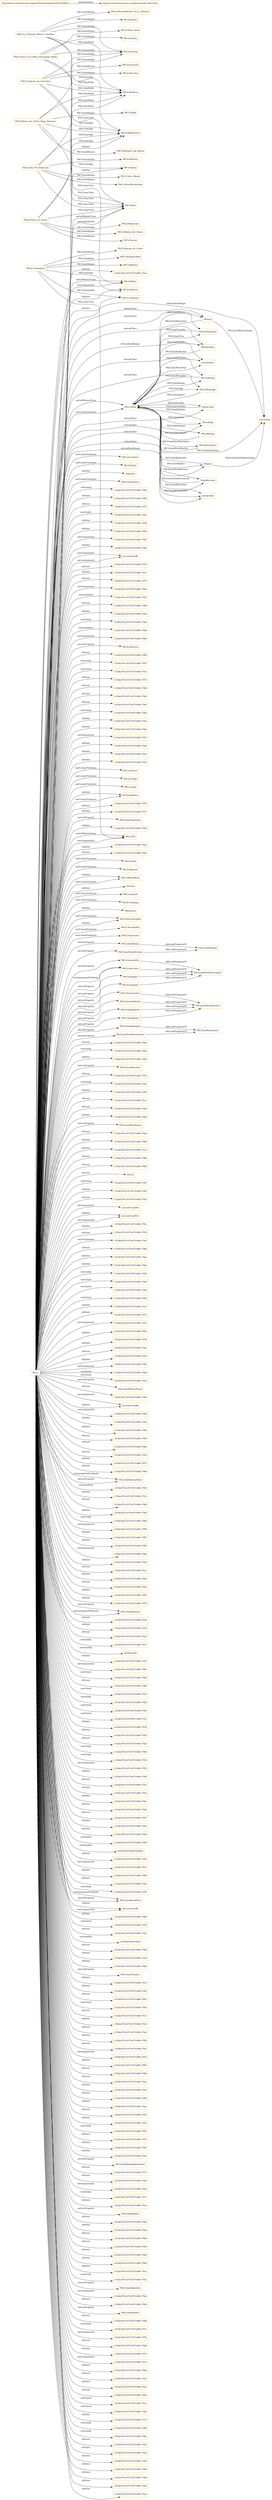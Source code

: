 digraph ar2dtool_diagram { 
rankdir=LR;
size="1501"
node [shape = rectangle, color="orange"]; "PAC2:White" "PAC2:Wine" "PAC2:Excellent" "PAC2:Static" ":Delicate" "PAC2:Expensive" "PAC2:Aging" "PAC2:Classic" ":WineDescriptor" "PAC2:Cheap" ":Region" "PAC2:WinePrice" ":WineAcidity" "PAC2:Good" "PAC2:RedWine" "PAC2:Reserve" "PAC2:Viral" "PAC2:Rating" "PAC2:Regular" ":Winery" "PAC2:WineAge" "PAC2:WhiteWine" ":WineColor" "PAC2:Unknown" "PAC2:BigReserve" ":WineBody" ":Strong" ":WineRating" "PAC2:Superb" "PAC2:Red" "PAC2:Trending" ":Moderate" "PAC2:NotClassified" "PAC2:NotSpecified" ":NumReviews" "PAC2:Acceptable" "PAC2:VeryGood" "PAC2:NA" ; /*classes style*/
	"PAC2:Treixadura" -> "PAC2:Ribeiro" [ label = "PAC2:hasRegion" ];
	"PAC2:Treixadura" -> "PAC2:NA" [ label = "PAC2:hasColor" ];
	"PAC2:Treixadura" -> "PAC2:Reserve" [ label = "PAC2:hasAge" ];
	"PAC2:Treixadura" -> "PAC2:Ramon_do_Casar" [ label = "PAC2:hasWinery" ];
	"PAC2:Treixadura" -> "PAC2:NotSpecified" [ label = "PAC2:hasBody" ];
	"PAC2:Treixadura" -> "PAC2:Unknown" [ label = "PAC2:hasAcidity" ];
	"PAC2:hasNumReviews" -> "PAC2:hasRatings" [ label = "rdfs:subPropertyOf" ];
	"PAC2:hasBody" -> "PAC2:hasWineDescriptor" [ label = "rdfs:subPropertyOf" ];
	"PAC2:hasAgeInv" -> "PAC2:hasWineDescInv" [ label = "rdfs:subPropertyOf" ];
	"PAC2:Finca_El_Canto" -> "PAC2:Red" [ label = "PAC2:hasColor" ];
	"PAC2:Finca_El_Canto" -> "PAC2:Tarsus" [ label = "PAC2:hasWinery" ];
	"PAC2:Finca_El_Canto" -> "PAC2:BigReserve" [ label = "PAC2:hasAge" ];
	"PAC2:Finca_El_Canto" -> "PAC2:Medium" [ label = "PAC2:hasBody" ];
	"PAC2:Finca_El_Canto" -> "PAC2:Moderate" [ label = "PAC2:hasAcidity" ];
	"PAC2:Finca_El_Canto" -> "PAC2:Ribera_del_Duero" [ label = "PAC2:hasRegion" ];
	"PAC2:La_Faraona_Bierzo_Corullon" -> "PAC2:Bierzo" [ label = "PAC2:hasRegion" ];
	"PAC2:La_Faraona_Bierzo_Corullon" -> "PAC2:BigReserve" [ label = "PAC2:hasAge" ];
	"PAC2:La_Faraona_Bierzo_Corullon" -> "PAC2:Descendientes_de_J._Palacios" [ label = "PAC2:hasWinery" ];
	"PAC2:La_Faraona_Bierzo_Corullon" -> "PAC2:Medium" [ label = "PAC2:hasBody" ];
	"PAC2:La_Faraona_Bierzo_Corullon" -> "PAC2:Red" [ label = "PAC2:hasColor" ];
	"PAC2:La_Faraona_Bierzo_Corullon" -> "PAC2:Strong" [ label = "PAC2:hasAcidity" ];
	"PAC2:hasNumReviewsInv" -> "PAC2:hasRatingsInv" [ label = "rdfs:subPropertyOf" ];
	"PAC2:hasAcidity" -> "PAC2:hasWineDescriptor" [ label = "rdfs:subPropertyOf" ];
	"PAC2:hasColorInv" -> "PAC2:hasWineDescInv" [ label = "rdfs:subPropertyOf" ];
	"PAC2:hasRatingInv" -> "PAC2:hasRatingsInv" [ label = "rdfs:subPropertyOf" ];
	"PAC2:hasColor" -> "PAC2:hasWineDescriptor" [ label = "rdfs:subPropertyOf" ];
	"http://www.semanticweb.org/mirifran/ontologies/2023/3/PAC2" -> "https://creativecommons.org/licenses/by-nd/3.0/es/" [ label = "terms:license" ];
	"PAC2:hasRating" -> "PAC2:hasRatings" [ label = "rdfs:subPropertyOf" ];
	"NULL" -> "-333bc676:187c937c948:-7f0d" [ label = "rdf:rest" ];
	"NULL" -> "PAC2:hasNumReviews" [ label = "owl:onProperty" ];
	"NULL" -> "-333bc676:187c937c948:-7fa6" [ label = "swrl:body" ];
	"NULL" -> "-333bc676:187c937c948:-7fb0" [ label = "rdf:first" ];
	"NULL" -> "PAC2:hasWineYear" [ label = "owl:onProperty" ];
	"NULL" -> "-333bc676:187c937c948:-7f7a" [ label = "rdf:rest" ];
	"NULL" -> "-333bc676:187c937c948:-7f5c" [ label = "swrl:body" ];
	"NULL" -> "-333bc676:187c937c948:-7f59" [ label = "rdf:first" ];
	"NULL" -> "-333bc676:187c937c948:-7fc1" [ label = "rdf:rest" ];
	"NULL" -> "-333bc676:187c937c948:-7f40" [ label = "rdf:rest" ];
	"NULL" -> "-333bc676:187c937c948:-7fb5" [ label = "rdf:first" ];
	"NULL" -> "PAC2:hasWineName" [ label = "owl:onProperty" ];
	"NULL" -> "-333bc676:187c937c948:-7fa0" [ label = "rdf:rest" ];
	"NULL" -> "-333bc676:187c937c948:-7f80" [ label = "rdf:first" ];
	"NULL" -> "PAC2:NotClassified" [ label = "rdf:first" ];
	"NULL" -> "PAC2:hasRating" [ label = "owl:onProperty" ];
	"NULL" -> "-333bc676:187c937c948:-7f13" [ label = "rdf:first" ];
	"NULL" -> "-333bc676:187c937c948:-7f86" [ label = "rdf:rest" ];
	"NULL" -> "-333bc676:187c937c948:-7f65" [ label = "rdf:rest" ];
	"NULL" -> ":WineAcidity" [ label = "owl:onClass" ];
	"NULL" -> "PAC2:Superb" [ label = "swrl:classPredicate" ];
	"NULL" -> "rdf:nil" [ label = "rdf:rest" ];
	"NULL" -> "-333bc676:187c937c948:-7f5f" [ label = "swrl:head" ];
	"NULL" -> "-333bc676:187c937c948:-7f6f" [ label = "rdf:first" ];
	"NULL" -> ":Winery" [ label = "owl:onClass" ];
	"NULL" -> "-333bc676:187c937c948:-7f23" [ label = "rdf:rest" ];
	"NULL" -> "urn:swrl:var#w" [ label = "swrl:argument1" ];
	"NULL" -> "urn:swrl:var#rv" [ label = "swrl:argument2" ];
	"NULL" -> "-333bc676:187c937c948:-7f0c" [ label = "rdf:first" ];
	"NULL" -> "-333bc676:187c937c948:-7f18" [ label = "rdf:rest" ];
	"NULL" -> ":WineBody" [ label = "owl:onClass" ];
	"NULL" -> "PAC2:Cheap" [ label = "swrl:classPredicate" ];
	"NULL" -> "PAC2:NA" [ label = "swrl:argument2" ];
	"NULL" -> "-333bc676:187c937c948:-7faf" [ label = "swrl:arguments" ];
	"NULL" -> "-333bc676:187c937c948:-7f8b" [ label = "rdf:first" ];
	"NULL" -> "-333bc676:187c937c948:-7faa" [ label = "rdf:first" ];
	"NULL" -> "-333bc676:187c937c948:-7f6b" [ label = "rdf:first" ];
	"NULL" -> "-333bc676:187c937c948:-7f30" [ label = "swrl:body" ];
	"NULL" -> "-333bc676:187c937c948:-7f45" [ label = "swrl:head" ];
	"NULL" -> "-333bc676:187c937c948:-7fa9" [ label = "swrl:head" ];
	"NULL" -> "-333bc676:187c937c948:-7f09" [ label = "swrl:head" ];
	"NULL" -> "PAC2:Rating" [ label = "owl:onClass" ];
	"NULL" -> "-333bc676:187c937c948:-7f1e" [ label = "rdf:first" ];
	"NULL" -> "-333bc676:187c937c948:-7f73" [ label = "rdf:first" ];
	"NULL" -> "PAC2:White" [ label = "owl:allValuesFrom" ];
	"NULL" -> "-333bc676:187c937c948:-7f21" [ label = "swrl:arguments" ];
	"NULL" -> "-333bc676:187c937c948:-7f26" [ label = "rdf:first" ];
	"NULL" -> "-333bc676:187c937c948:-7f78" [ label = "rdf:first" ];
	"NULL" -> "-333bc676:187c937c948:-7f8c" [ label = "rdf:rest" ];
	"NULL" -> "-333bc676:187c937c948:-7f10" [ label = "rdf:first" ];
	"NULL" -> "-333bc676:187c937c948:-7f0f" [ label = "swrl:arguments" ];
	"NULL" -> "-333bc676:187c937c948:-7fb4" [ label = "swrl:head" ];
	"NULL" -> "-333bc676:187c937c948:-7f14" [ label = "swrl:head" ];
	"NULL" -> "PAC2:hasWineryName" [ label = "owl:onProperty" ];
	"NULL" -> "-333bc676:187c937c948:-7f98" [ label = "rdf:rest" ];
	"NULL" -> "urn:swrl:var#p" [ label = "rdf:first" ];
	"NULL" -> "-333bc676:187c937c948:-7f99" [ label = "swrl:arguments" ];
	"NULL" -> "-333bc676:187c937c948:-7f22" [ label = "rdf:first" ];
	"NULL" -> "-333bc676:187c937c948:-7f94" [ label = "rdf:first" ];
	"NULL" -> "-333bc676:187c937c948:-7f56" [ label = "rdf:rest" ];
	"NULL" -> "xsd:double" [ label = "owl:onDataRange" ];
	"NULL" -> "PAC2:hasAge" [ label = "owl:onProperty" ];
	"NULL" -> "-333bc676:187c937c948:-7fb6" [ label = "rdf:rest" ];
	"NULL" -> "-333bc676:187c937c948:-7f35" [ label = "rdf:rest" ];
	"NULL" -> "-333bc676:187c937c948:-7f7e" [ label = "rdf:first" ];
	"NULL" -> "-333bc676:187c937c948:-7f69" [ label = "rdf:first" ];
	"NULL" -> "PAC2:hasRatingValue" [ label = "owl:onProperty" ];
	"NULL" -> "-333bc676:187c937c948:-7fdf" [ label = "owl:members" ];
	"NULL" -> "-333bc676:187c937c948:-7f1b" [ label = "rdf:first" ];
	"NULL" -> "-333bc676:187c937c948:-7f60" [ label = "rdf:rest" ];
	"NULL" -> "-333bc676:187c937c948:-7f9a" [ label = "rdf:first" ];
	"NULL" -> "-333bc676:187c937c948:-7f9b" [ label = "swrl:body" ];
	"NULL" -> "-333bc676:187c937c948:-7f58" [ label = "swrl:arguments" ];
	"NULL" -> "-333bc676:187c937c948:-7fb7" [ label = "rdf:first" ];
	"NULL" -> "-333bc676:187c937c948:-7f9f" [ label = "rdf:first" ];
	"NULL" -> "-333bc676:187c937c948:-7f8a" [ label = "swrl:arguments" ];
	"NULL" -> "-333bc676:187c937c948:-7f2d" [ label = "rdf:first" ];
	"NULL" -> "-333bc676:187c937c948:-7fcc" [ label = "rdf:rest" ];
	"NULL" -> "-333bc676:187c937c948:-7fbe" [ label = "rdf:first" ];
	"NULL" -> "urn:swrl:var#p" [ label = "swrl:argument2" ];
	"NULL" -> "-333bc676:187c937c948:-7fab" [ label = "rdf:rest" ];
	"NULL" -> "-333bc676:187c937c948:-7f87" [ label = "rdf:first" ];
	"NULL" -> "-333bc676:187c937c948:-7f7d" [ label = "rdf:rest" ];
	"NULL" -> "PAC2:hasReviews" [ label = "swrl:propertyPredicate" ];
	"NULL" -> "-333bc676:187c937c948:-7fc4" [ label = "rdf:rest" ];
	"NULL" -> "-333bc676:187c937c948:-7fc9" [ label = "rdf:first" ];
	"NULL" -> "PAC2:hasAcidity" [ label = "owl:onProperty" ];
	"NULL" -> "-333bc676:187c937c948:-7fa3" [ label = "rdf:rest" ];
	"NULL" -> "-333bc676:187c937c948:-7fc7" [ label = "swrl:body" ];
	"NULL" -> "PAC2:VeryGood" [ label = "swrl:classPredicate" ];
	"NULL" -> "swrlb:equal" [ label = "swrl:builtin" ];
	"NULL" -> "-333bc676:187c937c948:-7f41" [ label = "rdf:first" ];
	"NULL" -> "-333bc676:187c937c948:-7f8e" [ label = "swrl:arguments" ];
	"NULL" -> "-333bc676:187c937c948:-7f84" [ label = "swrl:head" ];
	"NULL" -> "xsd:string" [ label = "owl:onDataRange" ];
	"NULL" -> "-333bc676:187c937c948:-7f89" [ label = "rdf:rest" ];
	"NULL" -> "-333bc676:187c937c948:-7f33" [ label = "swrl:head" ];
	"NULL" -> ":Strong" [ label = "rdf:first" ];
	"NULL" -> "-333bc676:187c937c948:-7fd2" [ label = "swrl:body" ];
	"NULL" -> "-333bc676:187c937c948:-7fbf" [ label = "swrl:head" ];
	"NULL" -> "PAC2:hasBody" [ label = "owl:onProperty" ];
	"NULL" -> "-333bc676:187c937c948:-7f1f" [ label = "swrl:head" ];
	"NULL" -> "-333bc676:187c937c948:-7f36" [ label = "rdf:first" ];
	"NULL" -> "PAC2:Red" [ label = "swrl:argument2" ];
	"NULL" -> "-333bc676:187c937c948:-7f53" [ label = "rdf:first" ];
	"NULL" -> "PAC2:hasAcidityInv" [ label = "owl:onProperty" ];
	"NULL" -> "-333bc676:187c937c948:-7fda" [ label = "rdf:rest" ];
	"NULL" -> "-333bc676:187c937c948:-7f90" [ label = "swrl:body" ];
	"NULL" -> "-333bc676:187c937c948:-7f39" [ label = "swrl:body" ];
	"NULL" -> "-333bc676:187c937c948:-7f52" [ label = "swrl:arguments" ];
	"NULL" -> "PAC2:Wine" [ label = "owl:allValuesFrom" ];
	"NULL" -> "-333bc676:187c937c948:-7f48" [ label = "rdf:first" ];
	"NULL" -> "-333bc676:187c937c948:-7f51" [ label = "rdf:rest" ];
	"NULL" -> "-333bc676:187c937c948:-7f32" [ label = "rdf:first" ];
	"NULL" -> "-333bc676:187c937c948:-7f4c" [ label = "rdf:first" ];
	"NULL" -> "PAC2:Expensive" [ label = "swrl:classPredicate" ];
	"NULL" -> "-333bc676:187c937c948:-7fde" [ label = "rdf:rest" ];
	"NULL" -> ":Region" [ label = "owl:onClass" ];
	"NULL" -> "-333bc676:187c937c948:-7f97" [ label = "rdf:rest" ];
	"NULL" -> "-333bc676:187c937c948:-7fcd" [ label = "rdf:first" ];
	"NULL" -> "-333bc676:187c937c948:-7fd6" [ label = "rdf:rest" ];
	"NULL" -> "-333bc676:187c937c948:-7f50" [ label = "swrl:head" ];
	"NULL" -> "swrlb:lessThanOrEqual" [ label = "swrl:builtin" ];
	"NULL" -> "-333bc676:187c937c948:-7f44" [ label = "rdf:first" ];
	"NULL" -> "-333bc676:187c937c948:-7fc5" [ label = "swrl:arguments" ];
	"NULL" -> "-333bc676:187c937c948:-7f96" [ label = "rdf:first" ];
	"NULL" -> "-333bc676:187c937c948:-7f5e" [ label = "rdf:first" ];
	"NULL" -> "-333bc676:187c937c948:-7f76" [ label = "swrl:body" ];
	"NULL" -> "PAC2:hasWinePrice" [ label = "owl:onProperty" ];
	"NULL" -> "urn:swrl:var#r" [ label = "swrl:argument2" ];
	"NULL" -> "-333bc676:187c937c948:-7f66" [ label = "rdf:first" ];
	"NULL" -> "-333bc676:187c937c948:-7f79" [ label = "swrl:head" ];
	"NULL" -> ":Moderate" [ label = "rdf:first" ];
	"NULL" -> "-333bc676:187c937c948:-7f2c" [ label = "rdf:rest" ];
	"NULL" -> "swrlb:greaterThan" [ label = "swrl:builtin" ];
	"NULL" -> "-333bc676:187c937c948:-7f0b" [ label = "rdf:rest" ];
	"NULL" -> "PAC2:White" [ label = "swrl:argument2" ];
	"NULL" -> "-333bc676:187c937c948:-7f3d" [ label = "rdf:first" ];
	"NULL" -> "PAC2:RedWine" [ label = "swrl:classPredicate" ];
	"NULL" -> "PAC2:BigReserve" [ label = "rdf:first" ];
	"NULL" -> "PAC2:hasColor" [ label = "owl:onProperty" ];
	"NULL" -> "-333bc676:187c937c948:-7f62" [ label = "rdf:first" ];
	"NULL" -> "PAC2:hasPriceInv" [ label = "owl:onProperty" ];
	"NULL" -> "-333bc676:187c937c948:-7f15" [ label = "rdf:first" ];
	"NULL" -> "PAC2:Trending" [ label = "swrl:classPredicate" ];
	"NULL" -> "-333bc676:187c937c948:-7f4f" [ label = "rdf:first" ];
	"NULL" -> "PAC2:Classic" [ label = "swrl:classPredicate" ];
	"NULL" -> "-333bc676:187c937c948:-7f63" [ label = "rdf:rest" ];
	"NULL" -> "-333bc676:187c937c948:-7f93" [ label = "swrl:head" ];
	"NULL" -> "-333bc676:187c937c948:-7fc3" [ label = "rdf:rest" ];
	"NULL" -> "-333bc676:187c937c948:-7fb3" [ label = "rdf:first" ];
	"NULL" -> "-333bc676:187c937c948:-7fa2" [ label = "rdf:rest" ];
	"NULL" -> "-333bc676:187c937c948:-7f5b" [ label = "rdf:first" ];
	"NULL" -> "PAC2:WineAge" [ label = "owl:onClass" ];
	"NULL" -> "PAC2:hasColorInv" [ label = "owl:onProperty" ];
	"NULL" -> ":Delicate" [ label = "rdf:first" ];
	"NULL" -> "-333bc676:187c937c948:-7fcf" [ label = "rdf:rest" ];
	"NULL" -> "-333bc676:187c937c948:-7f72" [ label = "swrl:arguments" ];
	"NULL" -> "-333bc676:187c937c948:-7f83" [ label = "rdf:first" ];
	"NULL" -> "-333bc676:187c937c948:-7f88" [ label = "rdf:rest" ];
	"NULL" -> "-333bc676:187c937c948:-7fae" [ label = "rdf:rest" ];
	"NULL" -> "PAC2:Unknown" [ label = "rdf:first" ];
	"NULL" -> "PAC2:hasReviews" [ label = "owl:onProperty" ];
	"NULL" -> "-333bc676:187c937c948:-7fa5" [ label = "rdf:first" ];
	"NULL" -> "PAC2:Viral" [ label = "swrl:classPredicate" ];
	"NULL" -> "-333bc676:187c937c948:-7f46" [ label = "rdf:rest" ];
	"NULL" -> "-333bc676:187c937c948:-7fac" [ label = "rdf:first" ];
	"NULL" -> "-333bc676:187c937c948:-7f25" [ label = "rdf:rest" ];
	"NULL" -> "PAC2:hasWinePrice" [ label = "swrl:propertyPredicate" ];
	"NULL" -> "-333bc676:187c937c948:-7f3e" [ label = "rdf:rest" ];
	"NULL" -> "-333bc676:187c937c948:-7f27" [ label = "swrl:body" ];
	"NULL" -> "PAC2:NotClassified" [ label = "swrl:classPredicate" ];
	"NULL" -> "-333bc676:187c937c948:-7f75" [ label = "rdf:first" ];
	"NULL" -> "PAC2:hasColor" [ label = "swrl:propertyPredicate" ];
	"NULL" -> "-333bc676:187c937c948:-7fd1" [ label = "rdf:first" ];
	"NULL" -> "-333bc676:187c937c948:-7f0a" [ label = "rdf:first" ];
	"NULL" -> "PAC2:hasWineRegionName" [ label = "owl:onProperty" ];
	"NULL" -> "PAC2:WinePrice" [ label = "owl:onClass" ];
	"NULL" -> "-333bc676:187c937c948:-7f71" [ label = "rdf:rest" ];
	"NULL" -> "PAC2:Wine" [ label = "swrl:classPredicate" ];
	"NULL" -> "-333bc676:187c937c948:-7f29" [ label = "rdf:first" ];
	"NULL" -> "-333bc676:187c937c948:-7fa4" [ label = "swrl:arguments" ];
	"NULL" -> "-333bc676:187c937c948:-7f11" [ label = "swrl:body" ];
	"NULL" -> "-333bc676:187c937c948:-7fc6" [ label = "rdf:first" ];
	"NULL" -> "PAC2:Reserve" [ label = "rdf:first" ];
	"NULL" -> "PAC2:Red" [ label = "owl:allValuesFrom" ];
	"NULL" -> "PAC2:hasRegion" [ label = "owl:onProperty" ];
	"NULL" -> "-333bc676:187c937c948:-7fdd" [ label = "rdf:rest" ];
	"NULL" -> "urn:swrl:var#rv" [ label = "rdf:first" ];
	"NULL" -> "urn:swrl:var#r" [ label = "rdf:first" ];
	"NULL" -> "-333bc676:187c937c948:-7f24" [ label = "rdf:first" ];
	"NULL" -> "-333bc676:187c937c948:-7fb9" [ label = "rdf:rest" ];
	"NULL" -> "-333bc676:187c937c948:-7f54" [ label = "rdf:rest" ];
	"NULL" -> "-333bc676:187c937c948:-7fd5" [ label = "rdf:rest" ];
	"NULL" -> "-333bc676:187c937c948:-7f6d" [ label = "rdf:rest" ];
	"NULL" -> "PAC2:Regular" [ label = "swrl:classPredicate" ];
	"NULL" -> "-333bc676:187c937c948:-7fc2" [ label = "rdf:first" ];
	"NULL" -> "-333bc676:187c937c948:-7fb1" [ label = "swrl:body" ];
	"NULL" -> "PAC2:hasRegionInv" [ label = "owl:onProperty" ];
	"NULL" -> "PAC2:hasRatingValue" [ label = "swrl:propertyPredicate" ];
	"NULL" -> "PAC2:Acceptable" [ label = "swrl:classPredicate" ];
	"NULL" -> "-333bc676:187c937c948:-7fba" [ label = "swrl:arguments" ];
	"NULL" -> "xsd:integer" [ label = "owl:onDataRange" ];
	"NULL" -> "-333bc676:187c937c948:-7f92" [ label = "rdf:first" ];
	"NULL" -> "PAC2:hasWinery" [ label = "owl:onProperty" ];
	"NULL" -> "PAC2:Aging" [ label = "rdf:first" ];
	"NULL" -> "-333bc676:187c937c948:-7fd9" [ label = "rdf:rest" ];
	"NULL" -> "-333bc676:187c937c948:-7f1c" [ label = "swrl:body" ];
	"NULL" -> "-333bc676:187c937c948:-7f7b" [ label = "swrl:arguments" ];
	"NULL" -> "PAC2:Static" [ label = "swrl:classPredicate" ];
	"NULL" -> "-333bc676:187c937c948:-7fb8" [ label = "rdf:rest" ];
	"NULL" -> "-333bc676:187c937c948:-7f37" [ label = "rdf:rest" ];
	"NULL" -> "PAC2:hasAgeInv" [ label = "owl:onProperty" ];
	"NULL" -> "-333bc676:187c937c948:-7f1a" [ label = "swrl:arguments" ];
	"NULL" -> "-333bc676:187c937c948:-7fbb" [ label = "rdf:first" ];
	"NULL" -> "-333bc676:187c937c948:-7f16" [ label = "rdf:rest" ];
	"NULL" -> "PAC2:WhiteWine" [ label = "swrl:classPredicate" ];
	"NULL" -> "-333bc676:187c937c948:-7f2f" [ label = "rdf:first" ];
	"NULL" -> "-333bc676:187c937c948:-7f0e" [ label = "rdf:rest" ];
	"NULL" -> "-333bc676:187c937c948:-7fca" [ label = "swrl:head" ];
	"NULL" -> "-333bc676:187c937c948:-7f2a" [ label = "swrl:head" ];
	"NULL" -> "PAC2:hasNumReviewsInv" [ label = "owl:onProperty" ];
	"NULL" -> "-333bc676:187c937c948:-7f17" [ label = "rdf:first" ];
	"NULL" -> "-333bc676:187c937c948:-7f4d" [ label = "swrl:body" ];
	"NULL" -> "-333bc676:187c937c948:-7fbc" [ label = "swrl:body" ];
	"NULL" -> "-333bc676:187c937c948:-7f5a" [ label = "rdf:rest" ];
	"NULL" -> "-333bc676:187c937c948:-7f3b" [ label = "rdf:first" ];
	"NULL" -> "PAC2:Excellent" [ label = "swrl:classPredicate" ];
	"NULL" -> "-333bc676:187c937c948:-7f20" [ label = "rdf:rest" ];
	"NULL" -> "PAC2:RedWine" [ label = "rdf:first" ];
	"NULL" -> "PAC2:hasBodyInv" [ label = "owl:onProperty" ];
	"NULL" -> "-333bc676:187c937c948:-7f08" [ label = "rdf:first" ];
	"NULL" -> "-333bc676:187c937c948:-7f9d" [ label = "rdf:first" ];
	"NULL" -> "-333bc676:187c937c948:-7f2b" [ label = "rdf:first" ];
	"NULL" -> "-333bc676:187c937c948:-7fce" [ label = "rdf:rest" ];
	"NULL" -> "-333bc676:187c937c948:-7fad" [ label = "rdf:rest" ];
	"NULL" -> "-333bc676:187c937c948:-7f9e" [ label = "swrl:head" ];
	"NULL" -> "-333bc676:187c937c948:-7f85" [ label = "rdf:first" ];
	"NULL" -> "-333bc676:187c937c948:-7f7f" [ label = "rdf:rest" ];
	"NULL" -> "-333bc676:187c937c948:-7f81" [ label = "swrl:body" ];
	"NULL" -> "-333bc676:187c937c948:-7f38" [ label = "rdf:first" ];
	"NULL" -> "PAC2:WhiteWine" [ label = "rdf:first" ];
	"NULL" -> "-333bc676:187c937c948:-7f55" [ label = "rdf:first" ];
	"NULL" -> "-333bc676:187c937c948:-7f61" [ label = "swrl:arguments" ];
	"NULL" -> "-333bc676:187c937c948:-7f8f" [ label = "rdf:first" ];
	"NULL" -> "urn:swrl:var#c" [ label = "swrl:argument2" ];
	"NULL" -> "-333bc676:187c937c948:-7f19" [ label = "rdf:rest" ];
	"NULL" -> "-333bc676:187c937c948:-7fa1" [ label = "rdf:first" ];
	"NULL" -> "-333bc676:187c937c948:-7f70" [ label = "rdf:rest" ];
	"NULL" -> "-333bc676:187c937c948:-7f6e" [ label = "swrl:arguments" ];
	"NULL" -> "-333bc676:187c937c948:-7fd7" [ label = "owl:members" ];
	"NULL" -> "-333bc676:187c937c948:-7f49" [ label = "rdf:rest" ];
	"NULL" -> ":NumReviews" [ label = "owl:onClass" ];
	"NULL" -> "-333bc676:187c937c948:-7f34" [ label = "rdf:first" ];
	"NULL" -> "PAC2:Good" [ label = "swrl:classPredicate" ];
	"NULL" -> "-333bc676:187c937c948:-7f42" [ label = "swrl:body" ];
	"NULL" -> "-333bc676:187c937c948:-7fdb" [ label = "owl:members" ];
	"NULL" -> "-333bc676:187c937c948:-7fd0" [ label = "swrl:arguments" ];
	"NULL" -> "PAC2:NA" [ label = "owl:allValuesFrom" ];
	"NULL" -> "PAC2:hasPrice" [ label = "owl:onProperty" ];
	"NULL" -> "-333bc676:187c937c948:-7f95" [ label = "rdf:rest" ];
	"NULL" -> "-333bc676:187c937c948:-7f67" [ label = "swrl:body" ];
	"NULL" -> "-333bc676:187c937c948:-7f3c" [ label = "swrl:head" ];
	"NULL" -> "-333bc676:187c937c948:-7f74" [ label = "rdf:rest" ];
	"NULL" -> "-333bc676:187c937c948:-7f8d" [ label = "rdf:rest" ];
	"NULL" -> "-333bc676:187c937c948:-7fd4" [ label = "rdf:rest" ];
	"NULL" -> "-333bc676:187c937c948:-7f6c" [ label = "rdf:rest" ];
	"NULL" -> "PAC2:hasRatingInv" [ label = "owl:onProperty" ];
	"NULL" -> "-333bc676:187c937c948:-7f6a" [ label = "swrl:head" ];
	"NULL" -> "-333bc676:187c937c948:-7f4a" [ label = "rdf:first" ];
	"NULL" -> "-333bc676:187c937c948:-7f4b" [ label = "rdf:rest" ];
	"NULL" -> "-333bc676:187c937c948:-7f47" [ label = "swrl:arguments" ];
	"NULL" -> "-333bc676:187c937c948:-7fa8" [ label = "rdf:first" ];
	"NULL" -> "-333bc676:187c937c948:-7fcb" [ label = "rdf:first" ];
	"NULL" -> "-333bc676:187c937c948:-7f3f" [ label = "rdf:first" ];
	"NULL" -> "-333bc676:187c937c948:-7f57" [ label = "rdf:rest" ];
	"NULL" -> "-333bc676:187c937c948:-7f7c" [ label = "rdf:first" ];
	"NULL" -> "PAC2:hasWineryInv" [ label = "owl:onProperty" ];
	"NULL" -> ":WineColor" [ label = "owl:onClass" ];
	"NULL" -> "-333bc676:187c937c948:-7f64" [ label = "rdf:first" ];
	"NULL" -> "-333bc676:187c937c948:-7fc0" [ label = "rdf:first" ];
	"NULL" -> "-333bc676:187c937c948:-7f2e" [ label = "rdf:rest" ];
	"NULL" -> "urn:swrl:var#c" [ label = "swrl:argument1" ];
	"PAC2:Laderas_de_Inurrieta" -> "PAC2:Navarra" [ label = "PAC2:hasRegion" ];
	"PAC2:Laderas_de_Inurrieta" -> "PAC2:BigReserve" [ label = "PAC2:hasAge" ];
	"PAC2:Laderas_de_Inurrieta" -> "PAC2:Medium" [ label = "PAC2:hasBody" ];
	"PAC2:Laderas_de_Inurrieta" -> "PAC2:Red" [ label = "PAC2:hasColor" ];
	"PAC2:Laderas_de_Inurrieta" -> "PAC2:Inurrieta" [ label = "PAC2:hasWinery" ];
	"PAC2:Laderas_de_Inurrieta" -> "PAC2:Strong" [ label = "PAC2:hasAcidity" ];
	"PAC2:hasAcidityInv" -> "PAC2:hasWineDescInv" [ label = "rdfs:subPropertyOf" ];
	"PAC2:hasAge" -> "PAC2:hasWineDescriptor" [ label = "rdfs:subPropertyOf" ];
	"PAC2:Baron_de_Chirel_Rioja_Reserva" -> "PAC2:Strong" [ label = "PAC2:hasAcidity" ];
	"PAC2:Baron_de_Chirel_Rioja_Reserva" -> "PAC2:Rioja" [ label = "PAC2:hasRegion" ];
	"PAC2:Baron_de_Chirel_Rioja_Reserva" -> "PAC2:BigReserve" [ label = "PAC2:hasAge" ];
	"PAC2:Baron_de_Chirel_Rioja_Reserva" -> "PAC2:Red" [ label = "PAC2:hasColor" ];
	"PAC2:Baron_de_Chirel_Rioja_Reserva" -> "PAC2:Marques_de_Riscal" [ label = "PAC2:hasWinery" ];
	"PAC2:Baron_de_Chirel_Rioja_Reserva" -> "PAC2:Medium" [ label = "PAC2:hasBody" ];
	"PAC2:Don_PX_Seleccion" -> "PAC2:Montilla-Moriles" [ label = "PAC2:hasRegion" ];
	"PAC2:Don_PX_Seleccion" -> "PAC2:Delicate" [ label = "PAC2:hasAcidity" ];
	"PAC2:Don_PX_Seleccion" -> "PAC2:Red" [ label = "PAC2:hasColor" ];
	"PAC2:Don_PX_Seleccion" -> "PAC2:BigReserve" [ label = "PAC2:hasAge" ];
	"PAC2:Don_PX_Seleccion" -> "PAC2:Toro_Albala" [ label = "PAC2:hasWinery" ];
	"PAC2:Don_PX_Seleccion" -> "PAC2:Medium" [ label = "PAC2:hasBody" ];
	"PAC2:hasBodyInv" -> "PAC2:hasWineDescInv" [ label = "rdfs:subPropertyOf" ];
	"PAC2:Finca_La_Colina_Sauvignon_Blanc" -> "PAC2:Strong" [ label = "PAC2:hasAcidity" ];
	"PAC2:Finca_La_Colina_Sauvignon_Blanc" -> "PAC2:Rueda" [ label = "PAC2:hasRegion" ];
	"PAC2:Finca_La_Colina_Sauvignon_Blanc" -> "PAC2:Medium" [ label = "PAC2:hasBody" ];
	"PAC2:Finca_La_Colina_Sauvignon_Blanc" -> "PAC2:Vinos_Sanz" [ label = "PAC2:hasWinery" ];
	"PAC2:Finca_La_Colina_Sauvignon_Blanc" -> "PAC2:White" [ label = "PAC2:hasColor" ];
	"PAC2:Finca_La_Colina_Sauvignon_Blanc" -> "PAC2:Aging" [ label = "PAC2:hasAge" ];
	":WineAcidity" -> "PAC2:Wine" [ label = "PAC2:hasAcidityInv" ];
	"PAC2:Wine" -> "PAC2:WinePrice" [ label = "PAC2:hasPrice" ];
	"PAC2:Rating" -> "PAC2:Wine" [ label = "PAC2:hasRatingInv" ];
	"PAC2:Wine" -> "xsd:integer" [ label = "PAC2:hasReviews" ];
	"PAC2:Wine" -> "PAC2:Rating" [ label = "PAC2:hasRating" ];
	"PAC2:WinePrice" -> "PAC2:Wine" [ label = "PAC2:hasPriceInv" ];
	"PAC2:Wine" -> ":NumReviews" [ label = "PAC2:hasNumReviews" ];
	"PAC2:Wine" -> "xsd:integer" [ label = "PAC2:hasWineYear" ];
	"PAC2:Wine" -> ":WineAcidity" [ label = "PAC2:hasAcidity" ];
	"PAC2:Wine" -> "PAC2:WineAge" [ label = "PAC2:hasAge" ];
	"PAC2:Wine" -> ":WineBody" [ label = "PAC2:hasBody" ];
	"PAC2:Wine" -> "xsd:double" [ label = "PAC2:hasRatingValue" ];
	"PAC2:Wine" -> ":WineColor" [ label = "PAC2:hasColor" ];
	":Winery" -> "PAC2:Wine" [ label = "PAC2:hasWineryInv" ];
	"PAC2:Wine" -> ":WineDescriptor" [ label = "PAC2:hasWineDescriptor" ];
	"PAC2:Wine" -> ":Region" [ label = "PAC2:hasRegion" ];
	":NumReviews" -> "PAC2:Wine" [ label = "PAC2:hasNumReviewsInv" ];
	"PAC2:Wine" -> "xsd:string" [ label = "PAC2:hasWineName" ];
	":WineDescriptor" -> "PAC2:Wine" [ label = "PAC2:hasWineDescInv" ];
	":WineBody" -> "PAC2:Wine" [ label = "PAC2:hasBodyInv" ];
	":Region" -> "PAC2:Wine" [ label = "PAC2:hasRegionInv" ];
	":WineRating" -> "PAC2:Wine" [ label = "PAC2:hasRatingsInv" ];
	"PAC2:WineAge" -> "PAC2:Wine" [ label = "PAC2:hasAgeInv" ];
	":Winery" -> "xsd:string" [ label = "PAC2:hasWineryName" ];
	"PAC2:Wine" -> ":WineRating" [ label = "PAC2:hasRatings" ];
	"PAC2:Wine" -> "xsd:double" [ label = "PAC2:hasWinePrice" ];
	":Region" -> "xsd:string" [ label = "PAC2:hasWineRegionName" ];
	"PAC2:Wine" -> ":Winery" [ label = "PAC2:hasWinery" ];
	":WineColor" -> "PAC2:Wine" [ label = "PAC2:hasColorInv" ];

}

